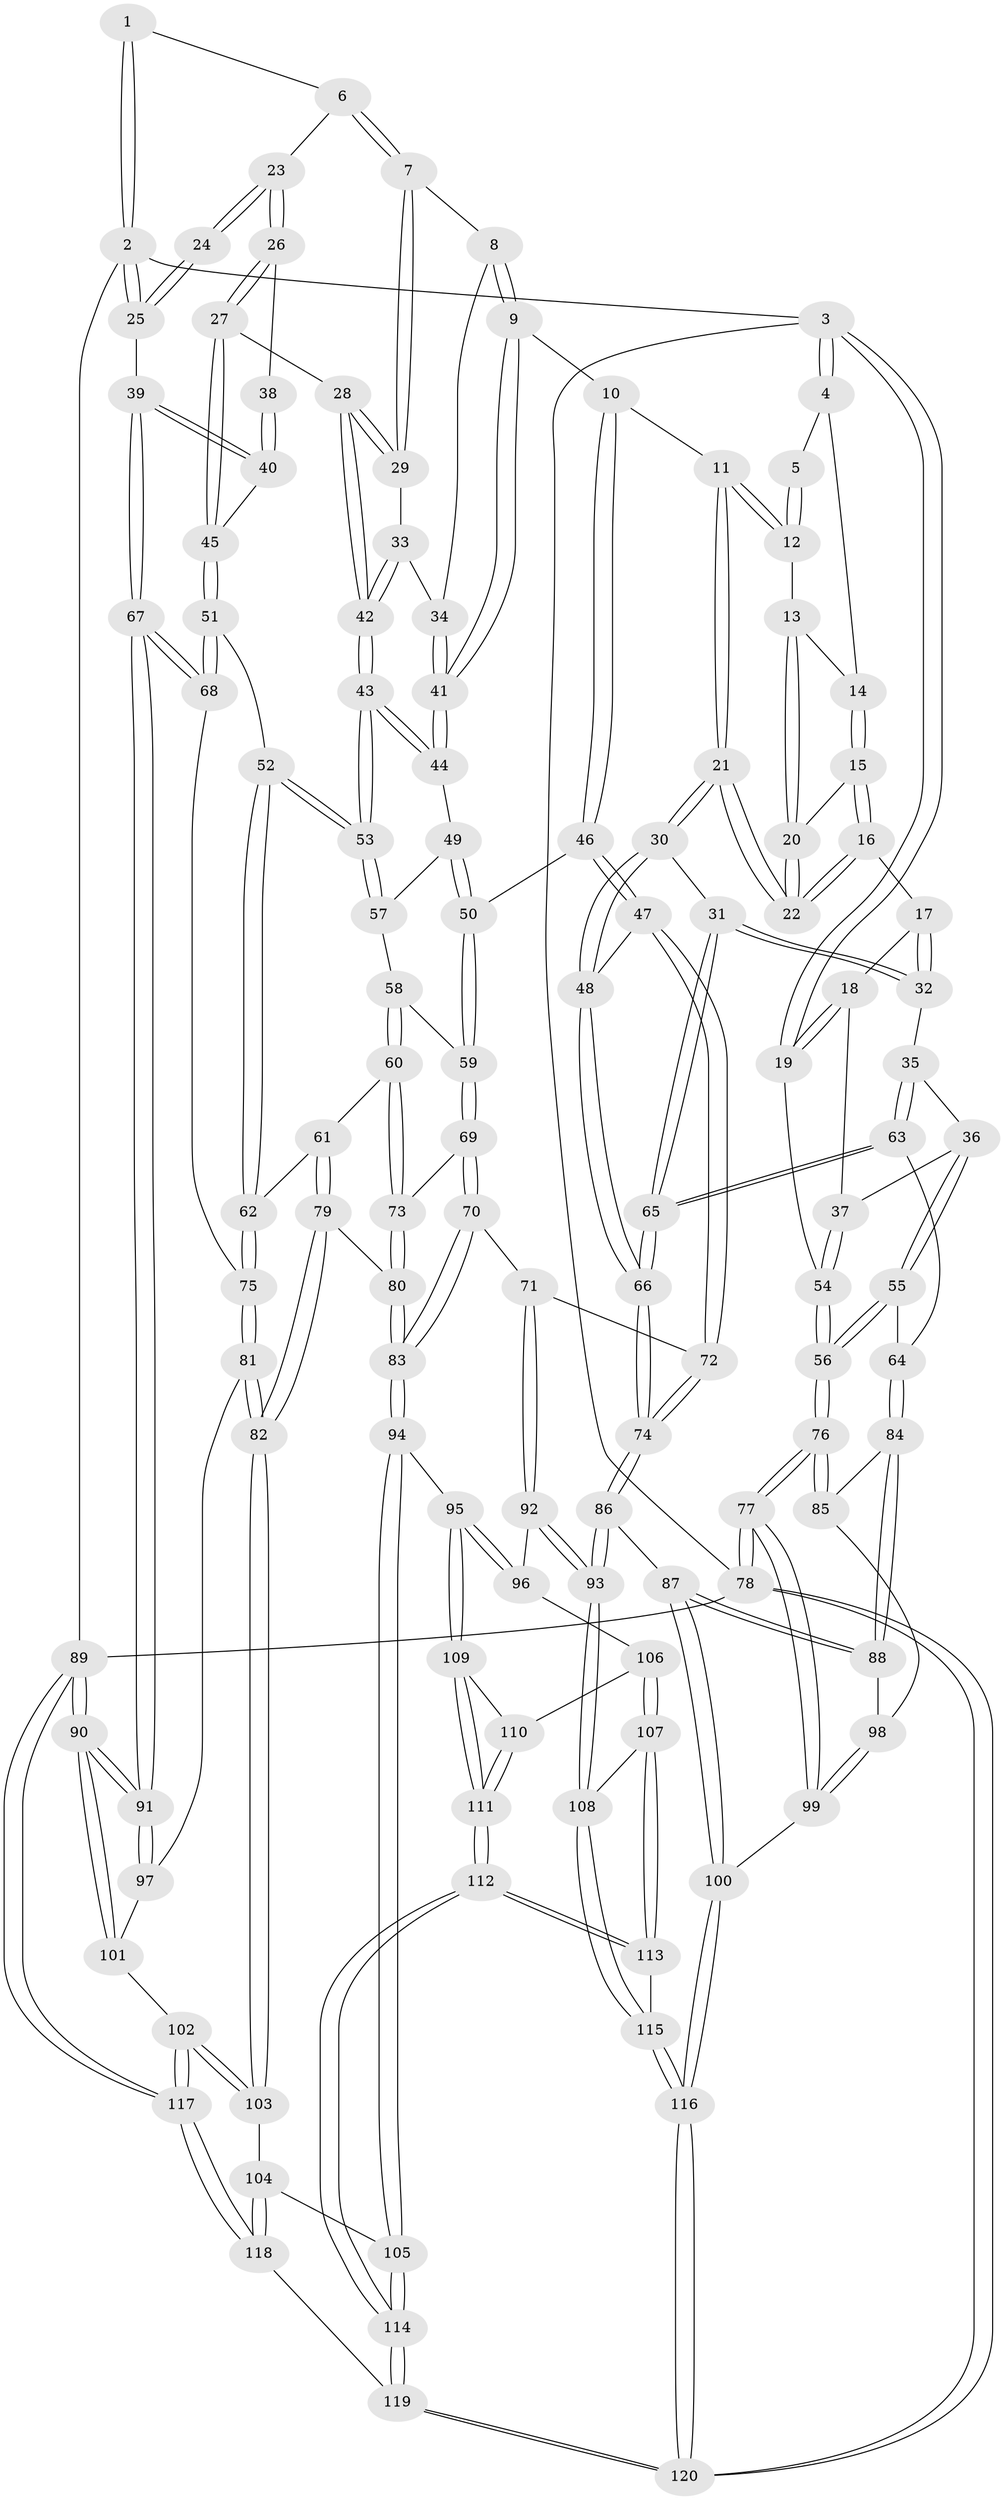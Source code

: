 // Generated by graph-tools (version 1.1) at 2025/03/03/09/25 03:03:18]
// undirected, 120 vertices, 297 edges
graph export_dot {
graph [start="1"]
  node [color=gray90,style=filled];
  1 [pos="+0.7068725043831431+0"];
  2 [pos="+1+0"];
  3 [pos="+0+0"];
  4 [pos="+0.09286979733084408+0"];
  5 [pos="+0.49754696451035013+0"];
  6 [pos="+0.7127383169075734+0"];
  7 [pos="+0.686290715246378+0.07298090805041718"];
  8 [pos="+0.6691780072482565+0.08776172833000366"];
  9 [pos="+0.5588160349995308+0.16414855028751069"];
  10 [pos="+0.5518264921902128+0.16668289974114753"];
  11 [pos="+0.51361801419893+0.14539050553994326"];
  12 [pos="+0.44256806905474716+0.0791289517752382"];
  13 [pos="+0.398150556148237+0.08876331519474608"];
  14 [pos="+0.12205068420391096+0"];
  15 [pos="+0.16120204974543684+0"];
  16 [pos="+0.16081777534165984+0.07939149465635906"];
  17 [pos="+0.13386888213099266+0.12993625613875148"];
  18 [pos="+0.09771656190900117+0.1676809787646456"];
  19 [pos="+0+0.14179630720462796"];
  20 [pos="+0.3607283117052287+0.11864550551656448"];
  21 [pos="+0.3191378534249301+0.23029848642170733"];
  22 [pos="+0.31746895769400274+0.22287130328769045"];
  23 [pos="+0.8870916938972998+0.08534759980080947"];
  24 [pos="+1+0.11255604588918744"];
  25 [pos="+1+0.09203360651449835"];
  26 [pos="+0.8317506832249751+0.2048286249925295"];
  27 [pos="+0.8303939950720985+0.20536881289112854"];
  28 [pos="+0.7960448263598577+0.2104556256580568"];
  29 [pos="+0.7612375847135157+0.1711998300910652"];
  30 [pos="+0.31919315042276863+0.30496312786714186"];
  31 [pos="+0.2743627537694253+0.32129275525615086"];
  32 [pos="+0.2333628620188853+0.3235168036979682"];
  33 [pos="+0.6827898577421877+0.2607986160081368"];
  34 [pos="+0.6782039276537708+0.2593219573106864"];
  35 [pos="+0.21871430255761912+0.3281159306314444"];
  36 [pos="+0.08363063791590819+0.29792136737804437"];
  37 [pos="+0.07712974878548078+0.2900617781203522"];
  38 [pos="+0.8546131130451179+0.20275480686464478"];
  39 [pos="+1+0.2763184240784628"];
  40 [pos="+1+0.3108392576583502"];
  41 [pos="+0.6450893051378312+0.2718247050863764"];
  42 [pos="+0.7736301941841207+0.3222717173113887"];
  43 [pos="+0.7746158334587678+0.35647214732569243"];
  44 [pos="+0.642242788722667+0.30926799057802545"];
  45 [pos="+0.9424339183554908+0.3421007813969372"];
  46 [pos="+0.49218382892168644+0.3158862716733225"];
  47 [pos="+0.38310369934904304+0.34072605800408273"];
  48 [pos="+0.38217340900798924+0.3403072902966229"];
  49 [pos="+0.589379962713282+0.34283393654207367"];
  50 [pos="+0.5437151218266499+0.35704120490828267"];
  51 [pos="+0.8666566149696358+0.38744494308246546"];
  52 [pos="+0.7867958487413051+0.3844016905393666"];
  53 [pos="+0.7772597457842111+0.3644238469250643"];
  54 [pos="+0+0.2627802790897605"];
  55 [pos="+0.04232091409733612+0.46244757658642266"];
  56 [pos="+0+0.5294128672683185"];
  57 [pos="+0.6469348491352399+0.3657965406039149"];
  58 [pos="+0.6503254576972911+0.39613569226152906"];
  59 [pos="+0.5475803117815212+0.36787306636164113"];
  60 [pos="+0.7073910570594542+0.4436594544829005"];
  61 [pos="+0.7611923733301879+0.42045585561067766"];
  62 [pos="+0.7797140169656286+0.39707892663016847"];
  63 [pos="+0.13665779781722434+0.4729852396541283"];
  64 [pos="+0.10973699918121044+0.48106398515313287"];
  65 [pos="+0.24755098358000543+0.5185974043637565"];
  66 [pos="+0.2578127520358465+0.5307007440351583"];
  67 [pos="+1+0.5455338981704813"];
  68 [pos="+0.9257766191550448+0.4948975055196034"];
  69 [pos="+0.5693816887466585+0.46219239540196766"];
  70 [pos="+0.5455016452346104+0.5000004987768354"];
  71 [pos="+0.4406384162601106+0.5182855034987769"];
  72 [pos="+0.3909109724426766+0.3925756157370807"];
  73 [pos="+0.6688927486444267+0.4694228243365862"];
  74 [pos="+0.27870364896386457+0.5638507687413741"];
  75 [pos="+0.8730120398860464+0.5600427534270737"];
  76 [pos="+0+0.6282025407831427"];
  77 [pos="+0+0.9424211560428913"];
  78 [pos="+0+1"];
  79 [pos="+0.7789508833013853+0.6091232998310624"];
  80 [pos="+0.6763103020682221+0.5997851469849467"];
  81 [pos="+0.8571630232400638+0.6001277762943364"];
  82 [pos="+0.8048948866517612+0.62795322794601"];
  83 [pos="+0.6014389966468732+0.6372673313613497"];
  84 [pos="+0.12059153093163541+0.553911271187642"];
  85 [pos="+0.059268798622212245+0.6097755487062576"];
  86 [pos="+0.30064257488124446+0.6256874822512177"];
  87 [pos="+0.24528318155877327+0.6466236422751439"];
  88 [pos="+0.15535595289083423+0.6071241398490348"];
  89 [pos="+1+1"];
  90 [pos="+1+0.7977861146615138"];
  91 [pos="+1+0.6120394340968667"];
  92 [pos="+0.4271254798671345+0.5416205926747928"];
  93 [pos="+0.31131720147337283+0.6297135040196727"];
  94 [pos="+0.6001075578851547+0.63979414459285"];
  95 [pos="+0.5874428576404387+0.6446218441753836"];
  96 [pos="+0.5281679023917596+0.6504006822556436"];
  97 [pos="+0.8995184795577787+0.6113312251071467"];
  98 [pos="+0.10493465652774794+0.6336614623425876"];
  99 [pos="+0.07844013027777566+0.8150949783379241"];
  100 [pos="+0.10036391803022247+0.8120236076244811"];
  101 [pos="+0.9446419203904322+0.714740328425197"];
  102 [pos="+0.8294370984476437+0.7254076680499367"];
  103 [pos="+0.8069434948356022+0.7038750505549645"];
  104 [pos="+0.7849060079127241+0.7178400355132348"];
  105 [pos="+0.6569194962917361+0.7524535644237191"];
  106 [pos="+0.48524413441009745+0.6779883232010465"];
  107 [pos="+0.41439527402102727+0.6934801691096005"];
  108 [pos="+0.3180935629084135+0.6397684441241206"];
  109 [pos="+0.546406057046894+0.7378166679979924"];
  110 [pos="+0.49835459087760225+0.7189823908496542"];
  111 [pos="+0.5185447114346802+0.8269312737281465"];
  112 [pos="+0.5148083635658803+0.8628804090751023"];
  113 [pos="+0.45097884184634457+0.8255183866472476"];
  114 [pos="+0.5987226650706623+0.9656430901055415"];
  115 [pos="+0.3137221310488879+0.8372327046632105"];
  116 [pos="+0.26898041441249687+0.8839064348118291"];
  117 [pos="+1+1"];
  118 [pos="+0.6582340224459287+1"];
  119 [pos="+0.637392814219694+1"];
  120 [pos="+0.34524593606964404+1"];
  1 -- 2;
  1 -- 2;
  1 -- 6;
  2 -- 3;
  2 -- 25;
  2 -- 25;
  2 -- 89;
  3 -- 4;
  3 -- 4;
  3 -- 19;
  3 -- 19;
  3 -- 78;
  4 -- 5;
  4 -- 14;
  5 -- 12;
  5 -- 12;
  6 -- 7;
  6 -- 7;
  6 -- 23;
  7 -- 8;
  7 -- 29;
  7 -- 29;
  8 -- 9;
  8 -- 9;
  8 -- 34;
  9 -- 10;
  9 -- 41;
  9 -- 41;
  10 -- 11;
  10 -- 46;
  10 -- 46;
  11 -- 12;
  11 -- 12;
  11 -- 21;
  11 -- 21;
  12 -- 13;
  13 -- 14;
  13 -- 20;
  13 -- 20;
  14 -- 15;
  14 -- 15;
  15 -- 16;
  15 -- 16;
  15 -- 20;
  16 -- 17;
  16 -- 22;
  16 -- 22;
  17 -- 18;
  17 -- 32;
  17 -- 32;
  18 -- 19;
  18 -- 19;
  18 -- 37;
  19 -- 54;
  20 -- 22;
  20 -- 22;
  21 -- 22;
  21 -- 22;
  21 -- 30;
  21 -- 30;
  23 -- 24;
  23 -- 24;
  23 -- 26;
  23 -- 26;
  24 -- 25;
  24 -- 25;
  25 -- 39;
  26 -- 27;
  26 -- 27;
  26 -- 38;
  27 -- 28;
  27 -- 45;
  27 -- 45;
  28 -- 29;
  28 -- 29;
  28 -- 42;
  28 -- 42;
  29 -- 33;
  30 -- 31;
  30 -- 48;
  30 -- 48;
  31 -- 32;
  31 -- 32;
  31 -- 65;
  31 -- 65;
  32 -- 35;
  33 -- 34;
  33 -- 42;
  33 -- 42;
  34 -- 41;
  34 -- 41;
  35 -- 36;
  35 -- 63;
  35 -- 63;
  36 -- 37;
  36 -- 55;
  36 -- 55;
  37 -- 54;
  37 -- 54;
  38 -- 40;
  38 -- 40;
  39 -- 40;
  39 -- 40;
  39 -- 67;
  39 -- 67;
  40 -- 45;
  41 -- 44;
  41 -- 44;
  42 -- 43;
  42 -- 43;
  43 -- 44;
  43 -- 44;
  43 -- 53;
  43 -- 53;
  44 -- 49;
  45 -- 51;
  45 -- 51;
  46 -- 47;
  46 -- 47;
  46 -- 50;
  47 -- 48;
  47 -- 72;
  47 -- 72;
  48 -- 66;
  48 -- 66;
  49 -- 50;
  49 -- 50;
  49 -- 57;
  50 -- 59;
  50 -- 59;
  51 -- 52;
  51 -- 68;
  51 -- 68;
  52 -- 53;
  52 -- 53;
  52 -- 62;
  52 -- 62;
  53 -- 57;
  53 -- 57;
  54 -- 56;
  54 -- 56;
  55 -- 56;
  55 -- 56;
  55 -- 64;
  56 -- 76;
  56 -- 76;
  57 -- 58;
  58 -- 59;
  58 -- 60;
  58 -- 60;
  59 -- 69;
  59 -- 69;
  60 -- 61;
  60 -- 73;
  60 -- 73;
  61 -- 62;
  61 -- 79;
  61 -- 79;
  62 -- 75;
  62 -- 75;
  63 -- 64;
  63 -- 65;
  63 -- 65;
  64 -- 84;
  64 -- 84;
  65 -- 66;
  65 -- 66;
  66 -- 74;
  66 -- 74;
  67 -- 68;
  67 -- 68;
  67 -- 91;
  67 -- 91;
  68 -- 75;
  69 -- 70;
  69 -- 70;
  69 -- 73;
  70 -- 71;
  70 -- 83;
  70 -- 83;
  71 -- 72;
  71 -- 92;
  71 -- 92;
  72 -- 74;
  72 -- 74;
  73 -- 80;
  73 -- 80;
  74 -- 86;
  74 -- 86;
  75 -- 81;
  75 -- 81;
  76 -- 77;
  76 -- 77;
  76 -- 85;
  76 -- 85;
  77 -- 78;
  77 -- 78;
  77 -- 99;
  77 -- 99;
  78 -- 120;
  78 -- 120;
  78 -- 89;
  79 -- 80;
  79 -- 82;
  79 -- 82;
  80 -- 83;
  80 -- 83;
  81 -- 82;
  81 -- 82;
  81 -- 97;
  82 -- 103;
  82 -- 103;
  83 -- 94;
  83 -- 94;
  84 -- 85;
  84 -- 88;
  84 -- 88;
  85 -- 98;
  86 -- 87;
  86 -- 93;
  86 -- 93;
  87 -- 88;
  87 -- 88;
  87 -- 100;
  87 -- 100;
  88 -- 98;
  89 -- 90;
  89 -- 90;
  89 -- 117;
  89 -- 117;
  90 -- 91;
  90 -- 91;
  90 -- 101;
  90 -- 101;
  91 -- 97;
  91 -- 97;
  92 -- 93;
  92 -- 93;
  92 -- 96;
  93 -- 108;
  93 -- 108;
  94 -- 95;
  94 -- 105;
  94 -- 105;
  95 -- 96;
  95 -- 96;
  95 -- 109;
  95 -- 109;
  96 -- 106;
  97 -- 101;
  98 -- 99;
  98 -- 99;
  99 -- 100;
  100 -- 116;
  100 -- 116;
  101 -- 102;
  102 -- 103;
  102 -- 103;
  102 -- 117;
  102 -- 117;
  103 -- 104;
  104 -- 105;
  104 -- 118;
  104 -- 118;
  105 -- 114;
  105 -- 114;
  106 -- 107;
  106 -- 107;
  106 -- 110;
  107 -- 108;
  107 -- 113;
  107 -- 113;
  108 -- 115;
  108 -- 115;
  109 -- 110;
  109 -- 111;
  109 -- 111;
  110 -- 111;
  110 -- 111;
  111 -- 112;
  111 -- 112;
  112 -- 113;
  112 -- 113;
  112 -- 114;
  112 -- 114;
  113 -- 115;
  114 -- 119;
  114 -- 119;
  115 -- 116;
  115 -- 116;
  116 -- 120;
  116 -- 120;
  117 -- 118;
  117 -- 118;
  118 -- 119;
  119 -- 120;
  119 -- 120;
}

